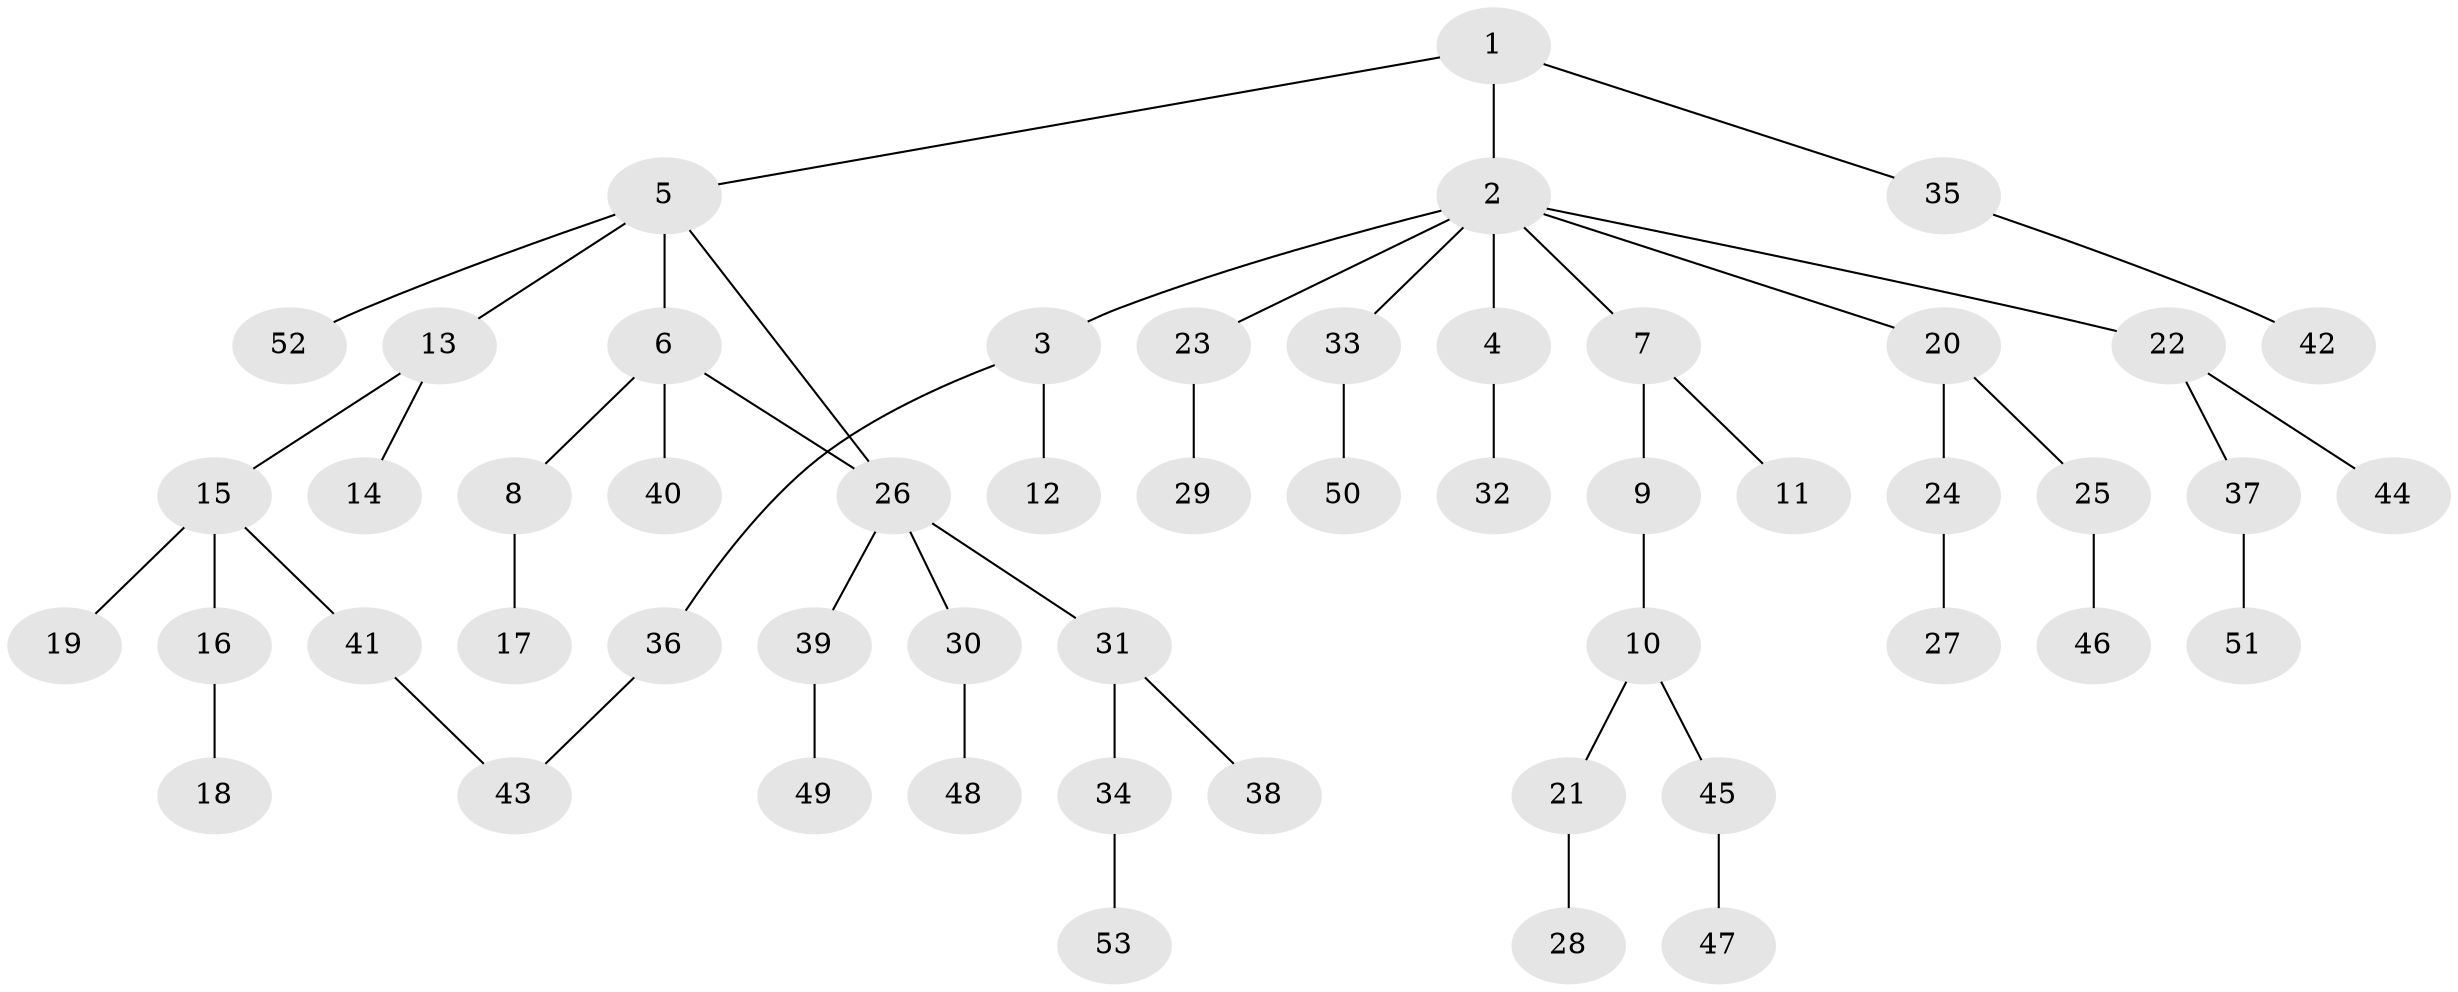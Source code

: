 // coarse degree distribution, {3: 0.1875, 9: 0.03125, 1: 0.625, 6: 0.03125, 5: 0.03125, 2: 0.09375}
// Generated by graph-tools (version 1.1) at 2025/41/03/06/25 10:41:27]
// undirected, 53 vertices, 54 edges
graph export_dot {
graph [start="1"]
  node [color=gray90,style=filled];
  1;
  2;
  3;
  4;
  5;
  6;
  7;
  8;
  9;
  10;
  11;
  12;
  13;
  14;
  15;
  16;
  17;
  18;
  19;
  20;
  21;
  22;
  23;
  24;
  25;
  26;
  27;
  28;
  29;
  30;
  31;
  32;
  33;
  34;
  35;
  36;
  37;
  38;
  39;
  40;
  41;
  42;
  43;
  44;
  45;
  46;
  47;
  48;
  49;
  50;
  51;
  52;
  53;
  1 -- 2;
  1 -- 5;
  1 -- 35;
  2 -- 3;
  2 -- 4;
  2 -- 7;
  2 -- 20;
  2 -- 22;
  2 -- 23;
  2 -- 33;
  3 -- 12;
  3 -- 36;
  4 -- 32;
  5 -- 6;
  5 -- 13;
  5 -- 26;
  5 -- 52;
  6 -- 8;
  6 -- 40;
  6 -- 26;
  7 -- 9;
  7 -- 11;
  8 -- 17;
  9 -- 10;
  10 -- 21;
  10 -- 45;
  13 -- 14;
  13 -- 15;
  15 -- 16;
  15 -- 19;
  15 -- 41;
  16 -- 18;
  20 -- 24;
  20 -- 25;
  21 -- 28;
  22 -- 37;
  22 -- 44;
  23 -- 29;
  24 -- 27;
  25 -- 46;
  26 -- 30;
  26 -- 31;
  26 -- 39;
  30 -- 48;
  31 -- 34;
  31 -- 38;
  33 -- 50;
  34 -- 53;
  35 -- 42;
  36 -- 43;
  37 -- 51;
  39 -- 49;
  41 -- 43;
  45 -- 47;
}
